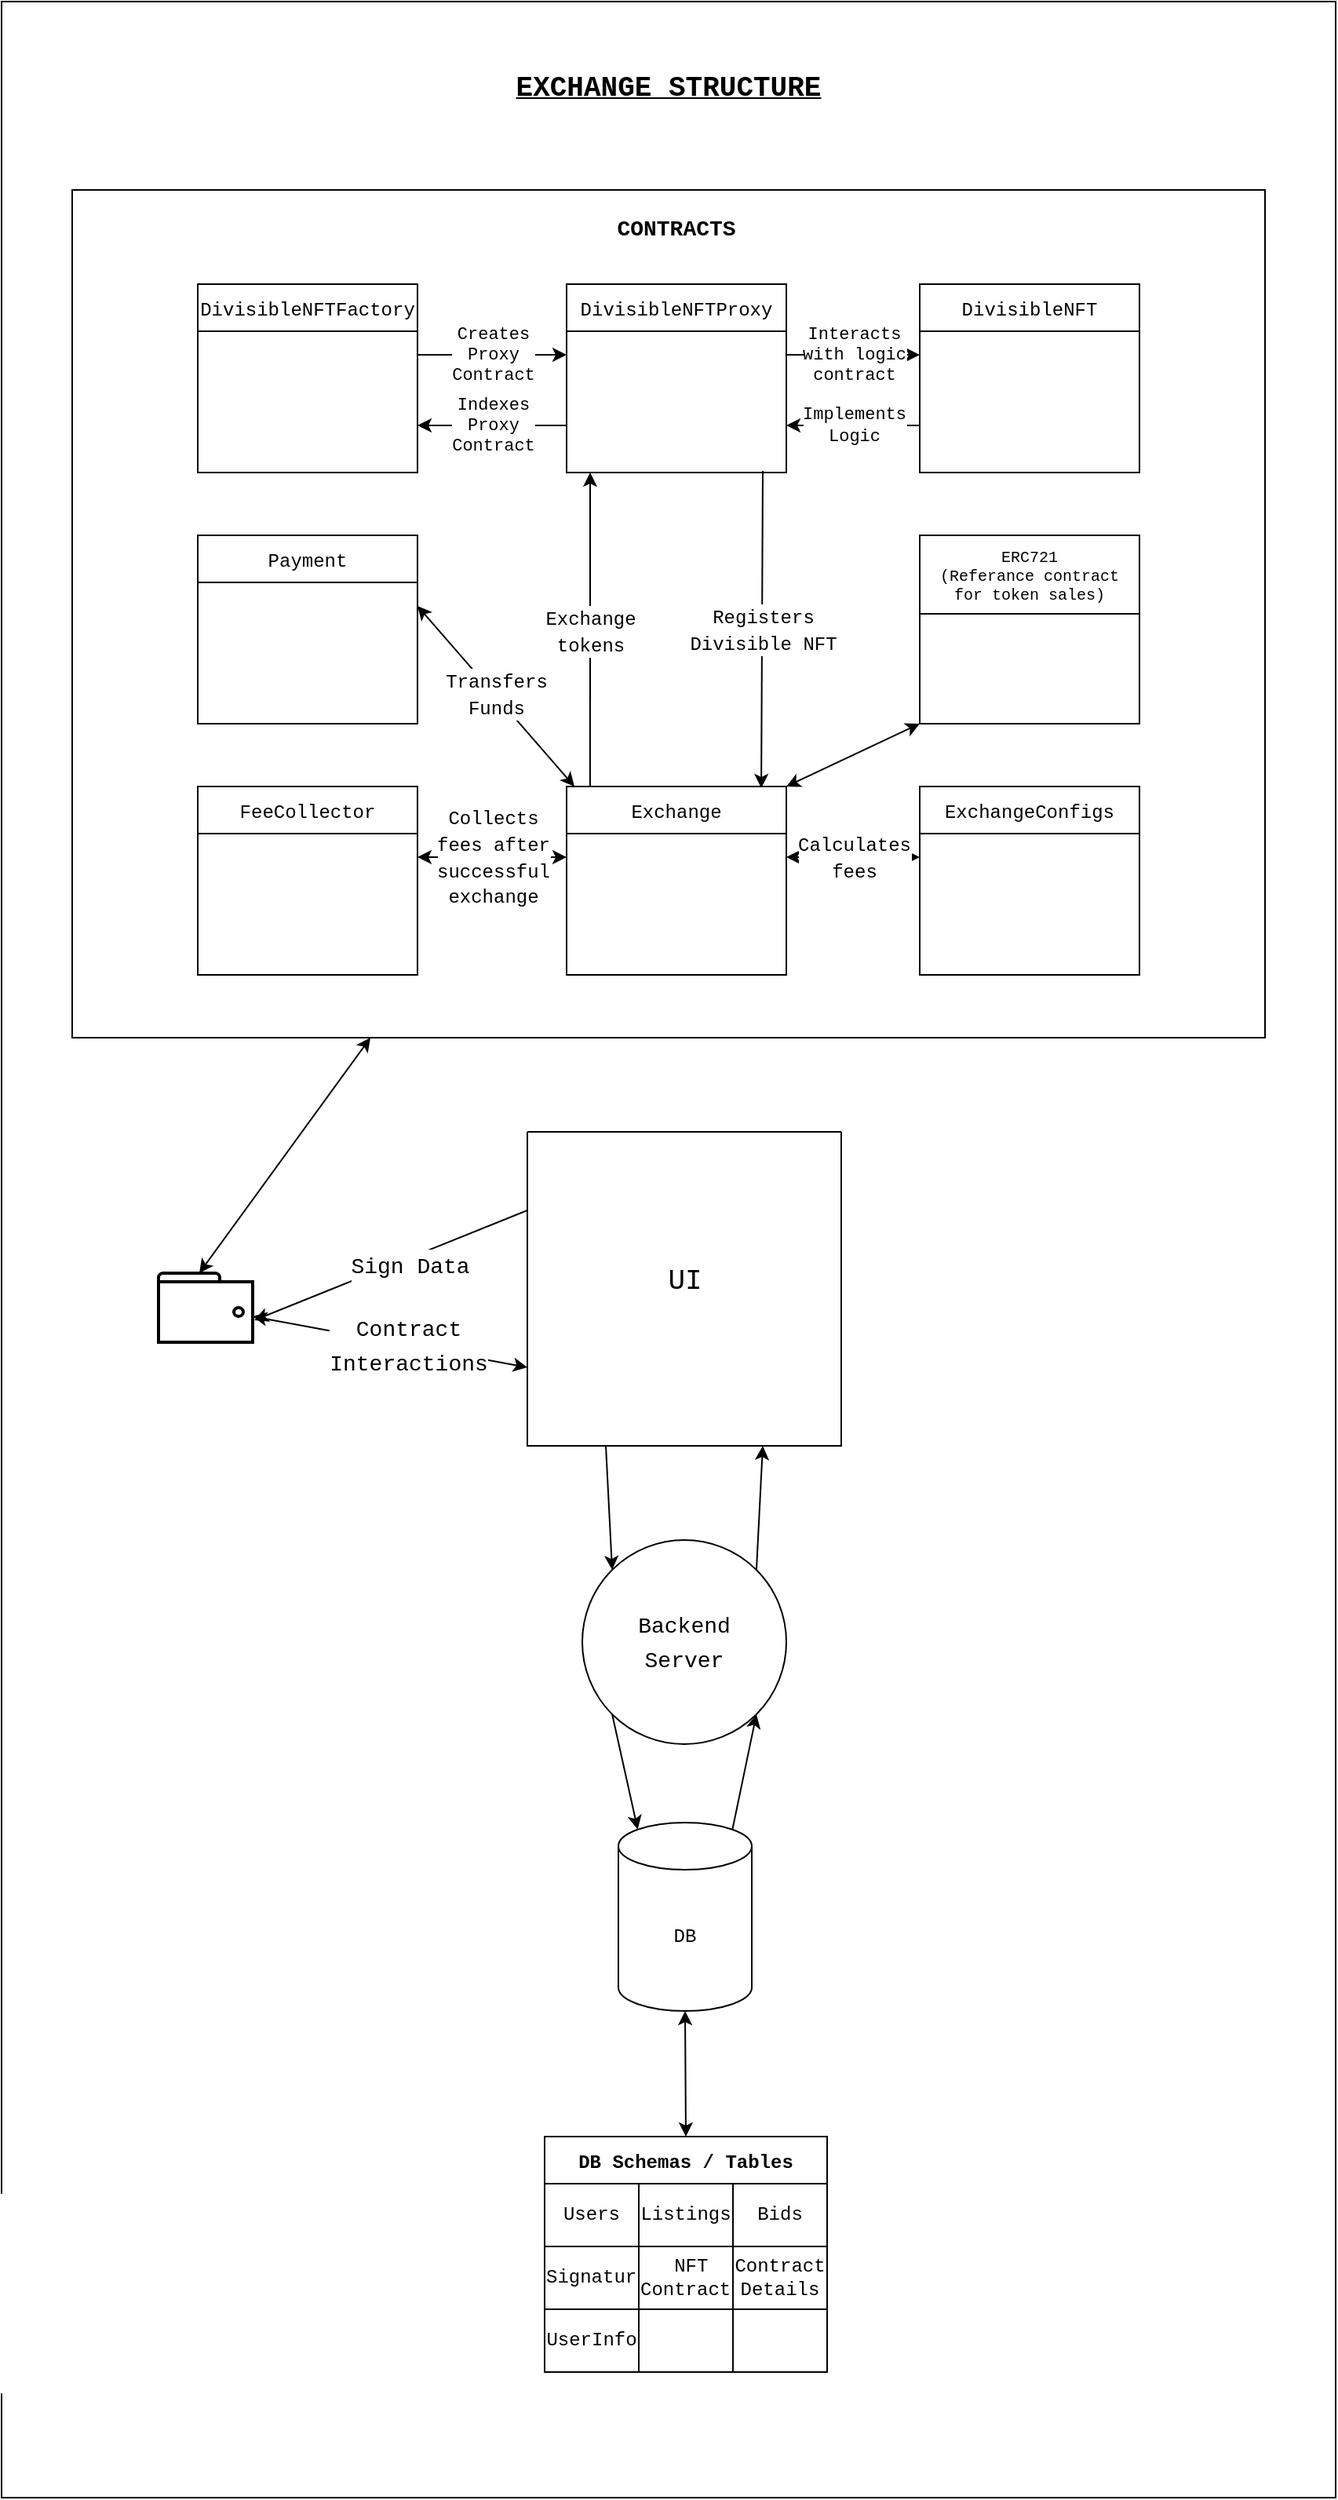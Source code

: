 <mxfile>
    <diagram id="4a4i17YM9IB0LV6W5RAI" name="Page-1">
        <mxGraphModel dx="1162" dy="1022" grid="1" gridSize="10" guides="1" tooltips="1" connect="1" arrows="1" fold="1" page="1" pageScale="1" pageWidth="850" pageHeight="1100" math="0" shadow="0">
            <root>
                <mxCell id="0"/>
                <mxCell id="1" parent="0"/>
                <mxCell id="116" value="" style="rounded=0;whiteSpace=wrap;html=1;fontFamily=Courier New;" vertex="1" parent="1">
                    <mxGeometry width="850" height="1590" as="geometry"/>
                </mxCell>
                <mxCell id="43" style="edgeStyle=none;html=1;exitX=0.25;exitY=1;exitDx=0;exitDy=0;entryX=0.433;entryY=0;entryDx=0;entryDy=0;entryPerimeter=0;fontSize=14;startArrow=classic;startFill=1;fontFamily=Courier New;" parent="1" source="42" target="35" edge="1">
                    <mxGeometry relative="1" as="geometry"/>
                </mxCell>
                <mxCell id="42" value="" style="rounded=0;whiteSpace=wrap;html=1;fontSize=14;strokeColor=#000000;fontFamily=Courier New;" parent="1" vertex="1">
                    <mxGeometry x="45" y="120" width="760" height="540" as="geometry"/>
                </mxCell>
                <mxCell id="5" value="DivisibleNFTFactory" style="swimlane;fontStyle=0;childLayout=stackLayout;horizontal=1;startSize=30;horizontalStack=0;resizeParent=1;resizeParentMax=0;resizeLast=0;collapsible=1;marginBottom=0;fontFamily=Courier New;" parent="1" vertex="1">
                    <mxGeometry x="125" y="180" width="140" height="120" as="geometry"/>
                </mxCell>
                <mxCell id="9" value="DivisibleNFTProxy" style="swimlane;fontStyle=0;childLayout=stackLayout;horizontal=1;startSize=30;horizontalStack=0;resizeParent=1;resizeParentMax=0;resizeLast=0;collapsible=1;marginBottom=0;fontFamily=Courier New;" parent="1" vertex="1">
                    <mxGeometry x="360" y="180" width="140" height="120" as="geometry"/>
                </mxCell>
                <mxCell id="13" value="DivisibleNFT" style="swimlane;fontStyle=0;childLayout=stackLayout;horizontal=1;startSize=30;horizontalStack=0;resizeParent=1;resizeParentMax=0;resizeLast=0;collapsible=1;marginBottom=0;fontFamily=Courier New;" parent="1" vertex="1">
                    <mxGeometry x="585" y="180" width="140" height="120" as="geometry"/>
                </mxCell>
                <mxCell id="17" value="Interacts&lt;br&gt;with logic&lt;br&gt;contract" style="edgeStyle=none;html=1;exitX=1;exitY=0.5;exitDx=0;exitDy=0;entryX=0;entryY=0.5;entryDx=0;entryDy=0;fontFamily=Courier New;" parent="1" edge="1">
                    <mxGeometry relative="1" as="geometry">
                        <mxPoint x="500" y="225" as="sourcePoint"/>
                        <mxPoint x="585" y="225" as="targetPoint"/>
                        <Array as="points"/>
                    </mxGeometry>
                </mxCell>
                <mxCell id="18" value="Implements&lt;br&gt;Logic" style="edgeStyle=none;html=1;entryX=1;entryY=0.75;entryDx=0;entryDy=0;exitX=0;exitY=0.75;exitDx=0;exitDy=0;fontFamily=Courier New;" parent="1" source="13" target="9" edge="1">
                    <mxGeometry relative="1" as="geometry">
                        <mxPoint x="585" y="280" as="sourcePoint"/>
                        <mxPoint x="500" y="280" as="targetPoint"/>
                        <Array as="points"/>
                    </mxGeometry>
                </mxCell>
                <mxCell id="19" value="Creates&lt;br&gt;Proxy&lt;br&gt;Contract" style="edgeStyle=none;html=1;exitX=1;exitY=0.5;exitDx=0;exitDy=0;entryX=0;entryY=0.5;entryDx=0;entryDy=0;fontFamily=Courier New;" parent="1" edge="1">
                    <mxGeometry relative="1" as="geometry">
                        <mxPoint x="265" y="225" as="sourcePoint"/>
                        <mxPoint x="360" y="225" as="targetPoint"/>
                        <Array as="points">
                            <mxPoint x="315" y="225"/>
                        </Array>
                    </mxGeometry>
                </mxCell>
                <mxCell id="20" value="Indexes&lt;br&gt;Proxy&lt;br&gt;Contract" style="edgeStyle=none;html=1;exitX=0;exitY=0.5;exitDx=0;exitDy=0;entryX=1;entryY=0.5;entryDx=0;entryDy=0;fontFamily=Courier New;" parent="1" edge="1">
                    <mxGeometry relative="1" as="geometry">
                        <mxPoint x="360" y="270.0" as="sourcePoint"/>
                        <mxPoint x="265" y="270.0" as="targetPoint"/>
                    </mxGeometry>
                </mxCell>
                <mxCell id="55" value="&lt;font style=&quot;font-size: 12px&quot;&gt;Exchange&lt;br&gt;tokens&lt;/font&gt;" style="edgeStyle=none;html=1;exitX=0.107;exitY=0.017;exitDx=0;exitDy=0;fontSize=14;exitPerimeter=0;fontFamily=Courier New;" parent="1" source="21" edge="1">
                    <mxGeometry relative="1" as="geometry">
                        <mxPoint x="375" y="300" as="targetPoint"/>
                    </mxGeometry>
                </mxCell>
                <mxCell id="56" value="&lt;font style=&quot;font-size: 12px&quot;&gt;Registers&lt;br&gt;Divisible NFT&lt;/font&gt;" style="edgeStyle=none;html=1;exitX=0.886;exitY=0.008;exitDx=0;exitDy=0;fontSize=14;startArrow=classic;startFill=1;endArrow=none;endFill=0;exitPerimeter=0;fontFamily=Courier New;" parent="1" source="21" edge="1">
                    <mxGeometry relative="1" as="geometry">
                        <mxPoint x="485" y="299" as="targetPoint"/>
                    </mxGeometry>
                </mxCell>
                <mxCell id="21" value="Exchange" style="swimlane;fontStyle=0;childLayout=stackLayout;horizontal=1;startSize=30;horizontalStack=0;resizeParent=1;resizeParentMax=0;resizeLast=0;collapsible=1;marginBottom=0;fontFamily=Courier New;" parent="1" vertex="1">
                    <mxGeometry x="360" y="500" width="140" height="120" as="geometry"/>
                </mxCell>
                <mxCell id="48" style="edgeStyle=none;html=1;exitX=0.855;exitY=0;exitDx=0;exitDy=4.35;exitPerimeter=0;entryX=1;entryY=1;entryDx=0;entryDy=0;fontSize=14;fontFamily=Courier New;" parent="1" source="26" target="29" edge="1">
                    <mxGeometry relative="1" as="geometry"/>
                </mxCell>
                <mxCell id="112" style="edgeStyle=none;html=1;exitX=0.5;exitY=1;exitDx=0;exitDy=0;exitPerimeter=0;entryX=0.5;entryY=0;entryDx=0;entryDy=0;fontSize=12;startArrow=classic;startFill=1;endArrow=classic;endFill=1;fontFamily=Courier New;" parent="1" source="26" target="99" edge="1">
                    <mxGeometry relative="1" as="geometry"/>
                </mxCell>
                <mxCell id="26" value="DB" style="shape=cylinder3;whiteSpace=wrap;html=1;boundedLbl=1;backgroundOutline=1;size=15;fontFamily=Courier New;" parent="1" vertex="1">
                    <mxGeometry x="393" y="1160" width="85" height="120" as="geometry"/>
                </mxCell>
                <mxCell id="36" style="edgeStyle=none;html=1;exitX=0;exitY=0.75;exitDx=0;exitDy=0;fontSize=18;startArrow=classic;startFill=1;fontFamily=Courier New;" parent="1" source="27" target="35" edge="1">
                    <mxGeometry relative="1" as="geometry"/>
                </mxCell>
                <mxCell id="40" value="&lt;font style=&quot;font-size: 14px&quot;&gt;Contract&lt;br&gt;Interactions&lt;/font&gt;" style="edgeLabel;html=1;align=center;verticalAlign=middle;resizable=0;points=[];fontSize=18;fontFamily=Courier New;" parent="36" vertex="1" connectable="0">
                    <mxGeometry x="-0.121" relative="1" as="geometry">
                        <mxPoint as="offset"/>
                    </mxGeometry>
                </mxCell>
                <mxCell id="38" style="edgeStyle=none;html=1;exitX=0;exitY=0.25;exitDx=0;exitDy=0;entryX=1.017;entryY=0.682;entryDx=0;entryDy=0;entryPerimeter=0;fontSize=18;fontFamily=Courier New;" parent="1" source="27" target="35" edge="1">
                    <mxGeometry relative="1" as="geometry"/>
                </mxCell>
                <mxCell id="39" value="&lt;font style=&quot;font-size: 14px&quot;&gt;Sign Data&lt;/font&gt;" style="edgeLabel;html=1;align=center;verticalAlign=middle;resizable=0;points=[];fontSize=18;fontFamily=Courier New;" parent="38" vertex="1" connectable="0">
                    <mxGeometry x="-0.368" relative="1" as="geometry">
                        <mxPoint x="-20" y="13" as="offset"/>
                    </mxGeometry>
                </mxCell>
                <mxCell id="45" style="edgeStyle=none;html=1;exitX=0.25;exitY=1;exitDx=0;exitDy=0;entryX=0;entryY=0;entryDx=0;entryDy=0;fontSize=14;fontFamily=Courier New;" parent="1" source="27" target="29" edge="1">
                    <mxGeometry relative="1" as="geometry"/>
                </mxCell>
                <mxCell id="27" value="" style="swimlane;startSize=0;fontFamily=Courier New;" parent="1" vertex="1">
                    <mxGeometry x="335" y="720" width="200" height="200" as="geometry"/>
                </mxCell>
                <mxCell id="28" value="&lt;font style=&quot;font-size: 18px&quot;&gt;UI&lt;/font&gt;" style="text;html=1;align=center;verticalAlign=middle;resizable=0;points=[];autosize=1;strokeColor=none;fillColor=none;fontFamily=Courier New;" parent="27" vertex="1">
                    <mxGeometry x="80" y="85" width="40" height="20" as="geometry"/>
                </mxCell>
                <mxCell id="46" style="edgeStyle=none;html=1;exitX=1;exitY=0;exitDx=0;exitDy=0;entryX=0.75;entryY=1;entryDx=0;entryDy=0;fontSize=14;fontFamily=Courier New;" parent="1" source="29" target="27" edge="1">
                    <mxGeometry relative="1" as="geometry"/>
                </mxCell>
                <mxCell id="47" style="edgeStyle=none;html=1;exitX=0;exitY=1;exitDx=0;exitDy=0;entryX=0.145;entryY=0;entryDx=0;entryDy=4.35;entryPerimeter=0;fontSize=14;fontFamily=Courier New;" parent="1" source="29" target="26" edge="1">
                    <mxGeometry relative="1" as="geometry"/>
                </mxCell>
                <mxCell id="29" value="&lt;font style=&quot;font-size: 14px&quot;&gt;Backend&lt;br&gt;Server&lt;/font&gt;" style="ellipse;whiteSpace=wrap;html=1;aspect=fixed;fontSize=18;fontFamily=Courier New;" parent="1" vertex="1">
                    <mxGeometry x="370" y="980" width="130" height="130" as="geometry"/>
                </mxCell>
                <mxCell id="35" value="" style="html=1;verticalLabelPosition=bottom;align=center;labelBackgroundColor=#ffffff;verticalAlign=top;strokeWidth=2;strokeColor=#000000;shadow=0;dashed=0;shape=mxgraph.ios7.icons.wallet;fontSize=18;fontFamily=Courier New;" parent="1" vertex="1">
                    <mxGeometry x="100" y="810" width="60" height="44" as="geometry"/>
                </mxCell>
                <mxCell id="44" value="&lt;b&gt;CONTRACTS&lt;/b&gt;" style="text;html=1;strokeColor=none;fillColor=none;align=center;verticalAlign=middle;whiteSpace=wrap;rounded=0;fontSize=14;fontFamily=Courier New;" parent="1" vertex="1">
                    <mxGeometry x="345" y="130" width="170" height="30" as="geometry"/>
                </mxCell>
                <mxCell id="49" value="ExchangeConfigs" style="swimlane;fontStyle=0;childLayout=stackLayout;horizontal=1;startSize=30;horizontalStack=0;resizeParent=1;resizeParentMax=0;resizeLast=0;collapsible=1;marginBottom=0;fontFamily=Courier New;" parent="1" vertex="1">
                    <mxGeometry x="585" y="500" width="140" height="120" as="geometry"/>
                </mxCell>
                <mxCell id="61" value="&lt;font style=&quot;font-size: 12px&quot;&gt;Calculates&lt;br&gt;fees&lt;/font&gt;" style="edgeStyle=none;html=1;exitX=0;exitY=0.5;exitDx=0;exitDy=0;entryX=1;entryY=0.5;entryDx=0;entryDy=0;fontSize=14;startArrow=classic;startFill=1;endArrow=classic;endFill=1;fontFamily=Courier New;" parent="1" edge="1">
                    <mxGeometry relative="1" as="geometry">
                        <mxPoint x="585" y="545" as="sourcePoint"/>
                        <mxPoint x="500" y="545" as="targetPoint"/>
                    </mxGeometry>
                </mxCell>
                <mxCell id="63" value="FeeCollector" style="swimlane;fontStyle=0;childLayout=stackLayout;horizontal=1;startSize=30;horizontalStack=0;resizeParent=1;resizeParentMax=0;resizeLast=0;collapsible=1;marginBottom=0;fontFamily=Courier New;" parent="1" vertex="1">
                    <mxGeometry x="125" y="500" width="140" height="120" as="geometry"/>
                </mxCell>
                <mxCell id="67" value="&lt;font style=&quot;font-size: 12px&quot;&gt;Collects&lt;br&gt;fees after&lt;br&gt;successful&lt;br&gt;exchange&lt;/font&gt;" style="edgeStyle=none;html=1;exitX=1;exitY=0.5;exitDx=0;exitDy=0;entryX=0;entryY=0.5;entryDx=0;entryDy=0;fontSize=14;startArrow=classic;startFill=1;endArrow=classic;endFill=1;fontFamily=Courier New;" parent="1" edge="1">
                    <mxGeometry relative="1" as="geometry">
                        <mxPoint x="265" y="545" as="sourcePoint"/>
                        <mxPoint x="360" y="545" as="targetPoint"/>
                    </mxGeometry>
                </mxCell>
                <mxCell id="69" value="Payment" style="swimlane;fontStyle=0;childLayout=stackLayout;horizontal=1;startSize=30;horizontalStack=0;resizeParent=1;resizeParentMax=0;resizeLast=0;collapsible=1;marginBottom=0;fontFamily=Courier New;" parent="1" vertex="1">
                    <mxGeometry x="125" y="340" width="140" height="120" as="geometry"/>
                </mxCell>
                <mxCell id="74" style="edgeStyle=none;html=1;exitX=1;exitY=0.5;exitDx=0;exitDy=0;fontSize=14;startArrow=classic;startFill=1;endArrow=classic;endFill=1;fontFamily=Courier New;" parent="1" edge="1">
                    <mxGeometry relative="1" as="geometry">
                        <mxPoint x="365" y="500" as="targetPoint"/>
                        <mxPoint x="265" y="385" as="sourcePoint"/>
                    </mxGeometry>
                </mxCell>
                <mxCell id="79" value="&lt;font style=&quot;font-size: 12px&quot;&gt;Transfers&lt;br&gt;Funds&lt;/font&gt;" style="edgeLabel;html=1;align=center;verticalAlign=middle;resizable=0;points=[];fontSize=14;fontFamily=Courier New;" parent="74" vertex="1" connectable="0">
                    <mxGeometry x="-0.244" y="-3" relative="1" as="geometry">
                        <mxPoint x="14" y="10" as="offset"/>
                    </mxGeometry>
                </mxCell>
                <mxCell id="81" style="edgeStyle=none;html=1;exitX=0;exitY=1;exitDx=0;exitDy=0;entryX=1;entryY=0;entryDx=0;entryDy=0;fontSize=12;startArrow=classic;startFill=1;endArrow=classic;endFill=1;fontFamily=Courier New;" parent="1" source="80" target="21" edge="1">
                    <mxGeometry relative="1" as="geometry"/>
                </mxCell>
                <mxCell id="80" value="ERC721 &#10;(Referance contract&#10;for token sales)" style="swimlane;fontStyle=0;childLayout=stackLayout;horizontal=1;startSize=50;horizontalStack=0;resizeParent=1;resizeParentMax=0;resizeLast=0;collapsible=1;marginBottom=0;fontSize=10;fontFamily=Courier New;" parent="1" vertex="1">
                    <mxGeometry x="585" y="340" width="140" height="120" as="geometry"/>
                </mxCell>
                <mxCell id="99" value="DB Schemas / Tables" style="shape=table;startSize=30;container=1;collapsible=0;childLayout=tableLayout;fontStyle=1;align=center;pointerEvents=1;fontSize=12;strokeColor=#000000;fontFamily=Courier New;" parent="1" vertex="1">
                    <mxGeometry x="346" y="1360" width="180" height="150" as="geometry"/>
                </mxCell>
                <mxCell id="100" value="" style="shape=partialRectangle;html=1;whiteSpace=wrap;collapsible=0;dropTarget=0;pointerEvents=0;fillColor=none;top=0;left=0;bottom=0;right=0;points=[[0,0.5],[1,0.5]];portConstraint=eastwest;fontSize=12;strokeColor=#FFFFFF;fontFamily=Courier New;" parent="99" vertex="1">
                    <mxGeometry y="30" width="180" height="40" as="geometry"/>
                </mxCell>
                <mxCell id="101" value="Users" style="shape=partialRectangle;html=1;whiteSpace=wrap;connectable=0;fillColor=none;top=0;left=0;bottom=0;right=0;overflow=hidden;pointerEvents=1;fontSize=12;strokeColor=#FFFFFF;fontFamily=Courier New;" parent="100" vertex="1">
                    <mxGeometry width="60" height="40" as="geometry">
                        <mxRectangle width="60" height="40" as="alternateBounds"/>
                    </mxGeometry>
                </mxCell>
                <mxCell id="102" value="Listings" style="shape=partialRectangle;html=1;whiteSpace=wrap;connectable=0;fillColor=none;top=0;left=0;bottom=0;right=0;overflow=hidden;pointerEvents=1;fontSize=12;strokeColor=#FFFFFF;fontFamily=Courier New;" parent="100" vertex="1">
                    <mxGeometry x="60" width="60" height="40" as="geometry">
                        <mxRectangle width="60" height="40" as="alternateBounds"/>
                    </mxGeometry>
                </mxCell>
                <mxCell id="103" value="Bids" style="shape=partialRectangle;html=1;whiteSpace=wrap;connectable=0;fillColor=none;top=0;left=0;bottom=0;right=0;overflow=hidden;pointerEvents=1;fontSize=12;strokeColor=#FFFFFF;fontFamily=Courier New;" parent="100" vertex="1">
                    <mxGeometry x="120" width="60" height="40" as="geometry">
                        <mxRectangle width="60" height="40" as="alternateBounds"/>
                    </mxGeometry>
                </mxCell>
                <mxCell id="104" value="" style="shape=partialRectangle;html=1;whiteSpace=wrap;collapsible=0;dropTarget=0;pointerEvents=0;fillColor=none;top=0;left=0;bottom=0;right=0;points=[[0,0.5],[1,0.5]];portConstraint=eastwest;fontSize=12;strokeColor=#FFFFFF;fontFamily=Courier New;" parent="99" vertex="1">
                    <mxGeometry y="70" width="180" height="40" as="geometry"/>
                </mxCell>
                <mxCell id="105" value="Signatures" style="shape=partialRectangle;html=1;whiteSpace=wrap;connectable=0;fillColor=none;top=0;left=0;bottom=0;right=0;overflow=hidden;pointerEvents=1;fontSize=12;strokeColor=#FFFFFF;fontFamily=Courier New;" parent="104" vertex="1">
                    <mxGeometry width="60" height="40" as="geometry">
                        <mxRectangle width="60" height="40" as="alternateBounds"/>
                    </mxGeometry>
                </mxCell>
                <mxCell id="106" value="NFT Contracts" style="shape=partialRectangle;html=1;whiteSpace=wrap;connectable=0;fillColor=none;top=0;left=0;bottom=0;right=0;overflow=hidden;pointerEvents=1;fontSize=12;strokeColor=#FFFFFF;fontFamily=Courier New;" parent="104" vertex="1">
                    <mxGeometry x="60" width="60" height="40" as="geometry">
                        <mxRectangle width="60" height="40" as="alternateBounds"/>
                    </mxGeometry>
                </mxCell>
                <mxCell id="107" value="Contract Details" style="shape=partialRectangle;html=1;whiteSpace=wrap;connectable=0;fillColor=none;top=0;left=0;bottom=0;right=0;overflow=hidden;pointerEvents=1;fontSize=12;strokeColor=#FFFFFF;fontFamily=Courier New;" parent="104" vertex="1">
                    <mxGeometry x="120" width="60" height="40" as="geometry">
                        <mxRectangle width="60" height="40" as="alternateBounds"/>
                    </mxGeometry>
                </mxCell>
                <mxCell id="108" value="" style="shape=partialRectangle;html=1;whiteSpace=wrap;collapsible=0;dropTarget=0;pointerEvents=0;fillColor=none;top=0;left=0;bottom=0;right=0;points=[[0,0.5],[1,0.5]];portConstraint=eastwest;fontSize=12;strokeColor=#FFFFFF;fontFamily=Courier New;" parent="99" vertex="1">
                    <mxGeometry y="110" width="180" height="40" as="geometry"/>
                </mxCell>
                <mxCell id="109" value="&lt;span&gt;UserInfo&lt;/span&gt;" style="shape=partialRectangle;html=1;whiteSpace=wrap;connectable=0;fillColor=none;top=0;left=0;bottom=0;right=0;overflow=hidden;pointerEvents=1;fontSize=12;strokeColor=#FFFFFF;fontFamily=Courier New;" parent="108" vertex="1">
                    <mxGeometry width="60" height="40" as="geometry">
                        <mxRectangle width="60" height="40" as="alternateBounds"/>
                    </mxGeometry>
                </mxCell>
                <mxCell id="110" value="" style="shape=partialRectangle;html=1;whiteSpace=wrap;connectable=0;fillColor=none;top=0;left=0;bottom=0;right=0;overflow=hidden;pointerEvents=1;fontSize=12;strokeColor=#FFFFFF;fontFamily=Courier New;" parent="108" vertex="1">
                    <mxGeometry x="60" width="60" height="40" as="geometry">
                        <mxRectangle width="60" height="40" as="alternateBounds"/>
                    </mxGeometry>
                </mxCell>
                <mxCell id="111" value="" style="shape=partialRectangle;html=1;whiteSpace=wrap;connectable=0;fillColor=none;top=0;left=0;bottom=0;right=0;overflow=hidden;pointerEvents=1;fontSize=12;strokeColor=#FFFFFF;fontFamily=Courier New;" parent="108" vertex="1">
                    <mxGeometry x="120" width="60" height="40" as="geometry">
                        <mxRectangle width="60" height="40" as="alternateBounds"/>
                    </mxGeometry>
                </mxCell>
                <mxCell id="117" value="&lt;font style=&quot;font-size: 18px&quot;&gt;&lt;b&gt;&lt;u&gt;EXCHANGE STRUCTURE&lt;/u&gt;&lt;/b&gt;&lt;/font&gt;" style="text;html=1;strokeColor=none;fillColor=none;align=center;verticalAlign=middle;whiteSpace=wrap;rounded=0;fontFamily=Courier New;" vertex="1" parent="1">
                    <mxGeometry x="254" y="40" width="342" height="30" as="geometry"/>
                </mxCell>
            </root>
        </mxGraphModel>
    </diagram>
</mxfile>